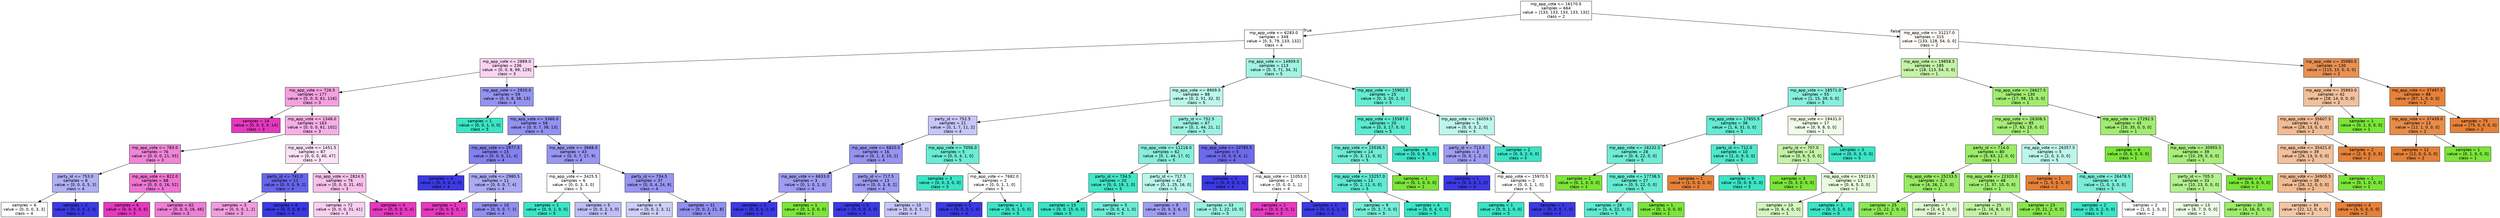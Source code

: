 digraph Tree {
node [shape=box, style="filled", color="black", fontname="helvetica"] ;
edge [fontname="helvetica"] ;
0 [label="mp_app_vote <= 16170.5\nsamples = 664\nvalue = [133, 133, 133, 133, 132]\nclass = 2", fillcolor="#ffffff"] ;
1 [label="mp_app_vote <= 6283.0\nsamples = 349\nvalue = [0, 5, 79, 133, 132]\nclass = 4", fillcolor="#fefeff"] ;
0 -> 1 [labeldistance=2.5, labelangle=45, headlabel="True"] ;
2 [label="mp_app_vote <= 2889.0\nsamples = 236\nvalue = [0, 0, 8, 99, 129]\nclass = 3", fillcolor="#f9d4f1"] ;
1 -> 2 ;
3 [label="mp_app_vote <= 726.5\nsamples = 177\nvalue = [0, 0, 0, 61, 116]\nclass = 3", fillcolor="#f3a1e1"] ;
2 -> 3 ;
4 [label="samples = 14\nvalue = [0, 0, 0, 0, 14]\nclass = 3", fillcolor="#e539c0"] ;
3 -> 4 ;
5 [label="mp_app_vote <= 1348.0\nsamples = 163\nvalue = [0, 0, 0, 61, 102]\nclass = 3", fillcolor="#f5afe6"] ;
3 -> 5 ;
6 [label="mp_app_vote <= 783.0\nsamples = 76\nvalue = [0, 0, 0, 21, 55]\nclass = 3", fillcolor="#ef85d8"] ;
5 -> 6 ;
7 [label="party_id <= 753.0\nsamples = 8\nvalue = [0, 0, 0, 5, 3]\nclass = 4", fillcolor="#b1b0f5"] ;
6 -> 7 ;
8 [label="samples = 6\nvalue = [0, 0, 0, 3, 3]\nclass = 4", fillcolor="#ffffff"] ;
7 -> 8 ;
9 [label="samples = 2\nvalue = [0, 0, 0, 2, 0]\nclass = 4", fillcolor="#3c39e5"] ;
7 -> 9 ;
10 [label="mp_app_vote <= 822.0\nsamples = 68\nvalue = [0, 0, 0, 16, 52]\nclass = 3", fillcolor="#ed76d3"] ;
6 -> 10 ;
11 [label="samples = 6\nvalue = [0, 0, 0, 0, 6]\nclass = 3", fillcolor="#e539c0"] ;
10 -> 11 ;
12 [label="samples = 62\nvalue = [0, 0, 0, 16, 46]\nclass = 3", fillcolor="#ee7ed6"] ;
10 -> 12 ;
13 [label="mp_app_vote <= 1451.5\nsamples = 87\nvalue = [0, 0, 0, 40, 47]\nclass = 3", fillcolor="#fbe2f6"] ;
5 -> 13 ;
14 [label="party_id <= 741.0\nsamples = 11\nvalue = [0, 0, 0, 9, 2]\nclass = 4", fillcolor="#6765eb"] ;
13 -> 14 ;
15 [label="samples = 3\nvalue = [0, 0, 0, 1, 2]\nclass = 3", fillcolor="#f29ce0"] ;
14 -> 15 ;
16 [label="samples = 8\nvalue = [0, 0, 0, 8, 0]\nclass = 4", fillcolor="#3c39e5"] ;
14 -> 16 ;
17 [label="mp_app_vote <= 2824.5\nsamples = 76\nvalue = [0, 0, 0, 31, 45]\nclass = 3", fillcolor="#f7c1eb"] ;
13 -> 17 ;
18 [label="samples = 72\nvalue = [0, 0, 0, 31, 41]\nclass = 3", fillcolor="#f9cff0"] ;
17 -> 18 ;
19 [label="samples = 4\nvalue = [0, 0, 0, 0, 4]\nclass = 3", fillcolor="#e539c0"] ;
17 -> 19 ;
20 [label="mp_app_vote <= 2920.0\nsamples = 59\nvalue = [0, 0, 8, 38, 13]\nclass = 4", fillcolor="#9593f1"] ;
2 -> 20 ;
21 [label="samples = 1\nvalue = [0, 0, 1, 0, 0]\nclass = 5", fillcolor="#39e5c5"] ;
20 -> 21 ;
22 [label="mp_app_vote <= 3360.0\nsamples = 58\nvalue = [0, 0, 7, 38, 13]\nclass = 4", fillcolor="#9391f1"] ;
20 -> 22 ;
23 [label="mp_app_vote <= 2977.5\nsamples = 15\nvalue = [0, 0, 0, 11, 4]\nclass = 4", fillcolor="#8381ee"] ;
22 -> 23 ;
24 [label="samples = 4\nvalue = [0, 0, 0, 4, 0]\nclass = 4", fillcolor="#3c39e5"] ;
23 -> 24 ;
25 [label="mp_app_vote <= 2980.5\nsamples = 11\nvalue = [0, 0, 0, 7, 4]\nclass = 4", fillcolor="#abaaf4"] ;
23 -> 25 ;
26 [label="samples = 1\nvalue = [0, 0, 0, 0, 1]\nclass = 3", fillcolor="#e539c0"] ;
25 -> 26 ;
27 [label="samples = 10\nvalue = [0, 0, 0, 7, 3]\nclass = 4", fillcolor="#908ef0"] ;
25 -> 27 ;
28 [label="mp_app_vote <= 3668.0\nsamples = 43\nvalue = [0, 0, 7, 27, 9]\nclass = 4", fillcolor="#9896f1"] ;
22 -> 28 ;
29 [label="mp_app_vote <= 3425.5\nsamples = 6\nvalue = [0, 0, 3, 3, 0]\nclass = 5", fillcolor="#ffffff"] ;
28 -> 29 ;
30 [label="samples = 1\nvalue = [0, 0, 1, 0, 0]\nclass = 5", fillcolor="#39e5c5"] ;
29 -> 30 ;
31 [label="samples = 5\nvalue = [0, 0, 2, 3, 0]\nclass = 4", fillcolor="#bebdf6"] ;
29 -> 31 ;
32 [label="party_id <= 734.5\nsamples = 37\nvalue = [0, 0, 4, 24, 9]\nclass = 4", fillcolor="#9795f1"] ;
28 -> 32 ;
33 [label="samples = 6\nvalue = [0, 0, 2, 3, 1]\nclass = 4", fillcolor="#cecef8"] ;
32 -> 33 ;
34 [label="samples = 31\nvalue = [0, 0, 2, 21, 8]\nclass = 4", fillcolor="#918ff0"] ;
32 -> 34 ;
35 [label="mp_app_vote <= 14909.0\nsamples = 113\nvalue = [0, 5, 71, 34, 3]\nclass = 5", fillcolor="#a2f3e4"] ;
1 -> 35 ;
36 [label="mp_app_vote <= 8909.5\nsamples = 88\nvalue = [0, 2, 51, 32, 3]\nclass = 5", fillcolor="#bcf6eb"] ;
35 -> 36 ;
37 [label="party_id <= 752.5\nsamples = 21\nvalue = [0, 1, 7, 11, 2]\nclass = 4", fillcolor="#c7c6f8"] ;
36 -> 37 ;
38 [label="mp_app_vote <= 6820.5\nsamples = 16\nvalue = [0, 1, 3, 10, 2]\nclass = 4", fillcolor="#9694f1"] ;
37 -> 38 ;
39 [label="mp_app_vote <= 6633.0\nsamples = 3\nvalue = [0, 1, 0, 2, 0]\nclass = 4", fillcolor="#9e9cf2"] ;
38 -> 39 ;
40 [label="samples = 2\nvalue = [0, 0, 0, 2, 0]\nclass = 4", fillcolor="#3c39e5"] ;
39 -> 40 ;
41 [label="samples = 1\nvalue = [0, 1, 0, 0, 0]\nclass = 1", fillcolor="#7be539"] ;
39 -> 41 ;
42 [label="party_id <= 717.5\nsamples = 13\nvalue = [0, 0, 3, 8, 2]\nclass = 4", fillcolor="#9d9cf2"] ;
38 -> 42 ;
43 [label="samples = 3\nvalue = [0, 0, 0, 3, 0]\nclass = 4", fillcolor="#3c39e5"] ;
42 -> 43 ;
44 [label="samples = 10\nvalue = [0, 0, 3, 5, 2]\nclass = 4", fillcolor="#c7c6f8"] ;
42 -> 44 ;
45 [label="mp_app_vote <= 7056.0\nsamples = 5\nvalue = [0, 0, 4, 1, 0]\nclass = 5", fillcolor="#6aecd4"] ;
37 -> 45 ;
46 [label="samples = 3\nvalue = [0, 0, 3, 0, 0]\nclass = 5", fillcolor="#39e5c5"] ;
45 -> 46 ;
47 [label="mp_app_vote <= 7682.0\nsamples = 2\nvalue = [0, 0, 1, 1, 0]\nclass = 5", fillcolor="#ffffff"] ;
45 -> 47 ;
48 [label="samples = 1\nvalue = [0, 0, 0, 1, 0]\nclass = 4", fillcolor="#3c39e5"] ;
47 -> 48 ;
49 [label="samples = 1\nvalue = [0, 0, 1, 0, 0]\nclass = 5", fillcolor="#39e5c5"] ;
47 -> 49 ;
50 [label="party_id <= 752.5\nsamples = 67\nvalue = [0, 1, 44, 21, 1]\nclass = 5", fillcolor="#9cf2e2"] ;
36 -> 50 ;
51 [label="mp_app_vote <= 11218.0\nsamples = 62\nvalue = [0, 1, 44, 17, 0]\nclass = 5", fillcolor="#88efdc"] ;
50 -> 51 ;
52 [label="party_id <= 734.5\nsamples = 20\nvalue = [0, 0, 19, 1, 0]\nclass = 5", fillcolor="#43e6c8"] ;
51 -> 52 ;
53 [label="samples = 15\nvalue = [0, 0, 15, 0, 0]\nclass = 5", fillcolor="#39e5c5"] ;
52 -> 53 ;
54 [label="samples = 5\nvalue = [0, 0, 4, 1, 0]\nclass = 5", fillcolor="#6aecd4"] ;
52 -> 54 ;
55 [label="party_id <= 717.5\nsamples = 42\nvalue = [0, 1, 25, 16, 0]\nclass = 5", fillcolor="#baf6eb"] ;
51 -> 55 ;
56 [label="samples = 9\nvalue = [0, 0, 3, 6, 0]\nclass = 4", fillcolor="#9e9cf2"] ;
55 -> 56 ;
57 [label="samples = 33\nvalue = [0, 1, 22, 10, 0]\nclass = 5", fillcolor="#98f1e1"] ;
55 -> 57 ;
58 [label="mp_app_vote <= 10785.5\nsamples = 5\nvalue = [0, 0, 0, 4, 1]\nclass = 4", fillcolor="#6d6aec"] ;
50 -> 58 ;
59 [label="samples = 3\nvalue = [0, 0, 0, 3, 0]\nclass = 4", fillcolor="#3c39e5"] ;
58 -> 59 ;
60 [label="mp_app_vote <= 11053.0\nsamples = 2\nvalue = [0, 0, 0, 1, 1]\nclass = 4", fillcolor="#ffffff"] ;
58 -> 60 ;
61 [label="samples = 1\nvalue = [0, 0, 0, 0, 1]\nclass = 3", fillcolor="#e539c0"] ;
60 -> 61 ;
62 [label="samples = 1\nvalue = [0, 0, 0, 1, 0]\nclass = 4", fillcolor="#3c39e5"] ;
60 -> 62 ;
63 [label="mp_app_vote <= 15902.5\nsamples = 25\nvalue = [0, 3, 20, 2, 0]\nclass = 5", fillcolor="#66ebd2"] ;
35 -> 63 ;
64 [label="mp_app_vote <= 15587.0\nsamples = 20\nvalue = [0, 3, 17, 0, 0]\nclass = 5", fillcolor="#5ceacf"] ;
63 -> 64 ;
65 [label="mp_app_vote <= 15536.5\nsamples = 14\nvalue = [0, 3, 11, 0, 0]\nclass = 5", fillcolor="#6fecd5"] ;
64 -> 65 ;
66 [label="mp_app_vote <= 15257.0\nsamples = 13\nvalue = [0, 2, 11, 0, 0]\nclass = 5", fillcolor="#5dead0"] ;
65 -> 66 ;
67 [label="samples = 9\nvalue = [0, 2, 7, 0, 0]\nclass = 5", fillcolor="#72ecd6"] ;
66 -> 67 ;
68 [label="samples = 4\nvalue = [0, 0, 4, 0, 0]\nclass = 5", fillcolor="#39e5c5"] ;
66 -> 68 ;
69 [label="samples = 1\nvalue = [0, 1, 0, 0, 0]\nclass = 1", fillcolor="#7be539"] ;
65 -> 69 ;
70 [label="samples = 6\nvalue = [0, 0, 6, 0, 0]\nclass = 5", fillcolor="#39e5c5"] ;
64 -> 70 ;
71 [label="mp_app_vote <= 16059.5\nsamples = 5\nvalue = [0, 0, 3, 2, 0]\nclass = 5", fillcolor="#bdf6ec"] ;
63 -> 71 ;
72 [label="party_id <= 713.5\nsamples = 3\nvalue = [0, 0, 1, 2, 0]\nclass = 4", fillcolor="#9e9cf2"] ;
71 -> 72 ;
73 [label="samples = 1\nvalue = [0, 0, 0, 1, 0]\nclass = 4", fillcolor="#3c39e5"] ;
72 -> 73 ;
74 [label="mp_app_vote <= 15970.5\nsamples = 2\nvalue = [0, 0, 1, 1, 0]\nclass = 5", fillcolor="#ffffff"] ;
72 -> 74 ;
75 [label="samples = 1\nvalue = [0, 0, 1, 0, 0]\nclass = 5", fillcolor="#39e5c5"] ;
74 -> 75 ;
76 [label="samples = 1\nvalue = [0, 0, 0, 1, 0]\nclass = 4", fillcolor="#3c39e5"] ;
74 -> 76 ;
77 [label="samples = 2\nvalue = [0, 0, 2, 0, 0]\nclass = 5", fillcolor="#39e5c5"] ;
71 -> 77 ;
78 [label="mp_app_vote <= 31217.0\nsamples = 315\nvalue = [133, 128, 54, 0, 0]\nclass = 2", fillcolor="#fefcfa"] ;
0 -> 78 [labeldistance=2.5, labelangle=-45, headlabel="False"] ;
79 [label="mp_app_vote <= 19858.5\nsamples = 185\nvalue = [18, 113, 54, 0, 0]\nclass = 1", fillcolor="#c4f3a6"] ;
78 -> 79 ;
80 [label="mp_app_vote <= 18571.0\nsamples = 55\nvalue = [1, 15, 39, 0, 0]\nclass = 5", fillcolor="#88efdc"] ;
79 -> 80 ;
81 [label="mp_app_vote <= 17855.5\nsamples = 38\nvalue = [1, 6, 31, 0, 0]\nclass = 5", fillcolor="#64ebd2"] ;
80 -> 81 ;
82 [label="mp_app_vote <= 16232.5\nsamples = 28\nvalue = [0, 6, 22, 0, 0]\nclass = 5", fillcolor="#6fecd5"] ;
81 -> 82 ;
83 [label="samples = 1\nvalue = [0, 1, 0, 0, 0]\nclass = 1", fillcolor="#7be539"] ;
82 -> 83 ;
84 [label="mp_app_vote <= 17738.5\nsamples = 27\nvalue = [0, 5, 22, 0, 0]\nclass = 5", fillcolor="#66ebd2"] ;
82 -> 84 ;
85 [label="samples = 26\nvalue = [0, 4, 22, 0, 0]\nclass = 5", fillcolor="#5dead0"] ;
84 -> 85 ;
86 [label="samples = 1\nvalue = [0, 1, 0, 0, 0]\nclass = 1", fillcolor="#7be539"] ;
84 -> 86 ;
87 [label="party_id <= 712.0\nsamples = 10\nvalue = [1, 0, 9, 0, 0]\nclass = 5", fillcolor="#4fe8cb"] ;
81 -> 87 ;
88 [label="samples = 1\nvalue = [1, 0, 0, 0, 0]\nclass = 2", fillcolor="#e58139"] ;
87 -> 88 ;
89 [label="samples = 9\nvalue = [0, 0, 9, 0, 0]\nclass = 5", fillcolor="#39e5c5"] ;
87 -> 89 ;
90 [label="mp_app_vote <= 19431.0\nsamples = 17\nvalue = [0, 9, 8, 0, 0]\nclass = 1", fillcolor="#f0fce9"] ;
80 -> 90 ;
91 [label="party_id <= 707.0\nsamples = 14\nvalue = [0, 9, 5, 0, 0]\nclass = 1", fillcolor="#c4f3a7"] ;
90 -> 91 ;
92 [label="samples = 3\nvalue = [0, 3, 0, 0, 0]\nclass = 1", fillcolor="#7be539"] ;
91 -> 92 ;
93 [label="mp_app_vote <= 19213.5\nsamples = 11\nvalue = [0, 6, 5, 0, 0]\nclass = 1", fillcolor="#e9fbde"] ;
91 -> 93 ;
94 [label="samples = 10\nvalue = [0, 6, 4, 0, 0]\nclass = 1", fillcolor="#d3f6bd"] ;
93 -> 94 ;
95 [label="samples = 1\nvalue = [0, 0, 1, 0, 0]\nclass = 5", fillcolor="#39e5c5"] ;
93 -> 95 ;
96 [label="samples = 3\nvalue = [0, 0, 3, 0, 0]\nclass = 5", fillcolor="#39e5c5"] ;
90 -> 96 ;
97 [label="mp_app_vote <= 26627.5\nsamples = 130\nvalue = [17, 98, 15, 0, 0]\nclass = 1", fillcolor="#a0ec71"] ;
79 -> 97 ;
98 [label="mp_app_vote <= 26308.5\nsamples = 85\nvalue = [7, 63, 15, 0, 0]\nclass = 1", fillcolor="#a4ed77"] ;
97 -> 98 ;
99 [label="party_id <= 714.0\nsamples = 80\nvalue = [5, 63, 12, 0, 0]\nclass = 1", fillcolor="#9cec6a"] ;
98 -> 99 ;
100 [label="mp_app_vote <= 25233.5\nsamples = 32\nvalue = [4, 26, 2, 0, 0]\nclass = 1", fillcolor="#97eb63"] ;
99 -> 100 ;
101 [label="samples = 25\nvalue = [1, 22, 2, 0, 0]\nclass = 1", fillcolor="#8ce853"] ;
100 -> 101 ;
102 [label="samples = 7\nvalue = [3, 4, 0, 0, 0]\nclass = 1", fillcolor="#def8ce"] ;
100 -> 102 ;
103 [label="mp_app_vote <= 22320.0\nsamples = 48\nvalue = [1, 37, 10, 0, 0]\nclass = 1", fillcolor="#a1ed72"] ;
99 -> 103 ;
104 [label="samples = 25\nvalue = [1, 16, 8, 0, 0]\nclass = 1", fillcolor="#c1f3a2"] ;
103 -> 104 ;
105 [label="samples = 23\nvalue = [0, 21, 2, 0, 0]\nclass = 1", fillcolor="#88e74c"] ;
103 -> 105 ;
106 [label="mp_app_vote <= 26357.5\nsamples = 5\nvalue = [2, 0, 3, 0, 0]\nclass = 5", fillcolor="#bdf6ec"] ;
98 -> 106 ;
107 [label="samples = 1\nvalue = [1, 0, 0, 0, 0]\nclass = 2", fillcolor="#e58139"] ;
106 -> 107 ;
108 [label="mp_app_vote <= 26478.5\nsamples = 4\nvalue = [1, 0, 3, 0, 0]\nclass = 5", fillcolor="#7beed8"] ;
106 -> 108 ;
109 [label="samples = 2\nvalue = [0, 0, 2, 0, 0]\nclass = 5", fillcolor="#39e5c5"] ;
108 -> 109 ;
110 [label="samples = 2\nvalue = [1, 0, 1, 0, 0]\nclass = 2", fillcolor="#ffffff"] ;
108 -> 110 ;
111 [label="mp_app_vote <= 27292.5\nsamples = 45\nvalue = [10, 35, 0, 0, 0]\nclass = 1", fillcolor="#a1ec72"] ;
97 -> 111 ;
112 [label="samples = 6\nvalue = [0, 6, 0, 0, 0]\nclass = 1", fillcolor="#7be539"] ;
111 -> 112 ;
113 [label="mp_app_vote <= 30955.5\nsamples = 39\nvalue = [10, 29, 0, 0, 0]\nclass = 1", fillcolor="#a9ee7d"] ;
111 -> 113 ;
114 [label="party_id <= 705.5\nsamples = 33\nvalue = [10, 23, 0, 0, 0]\nclass = 1", fillcolor="#b4f08f"] ;
113 -> 114 ;
115 [label="samples = 13\nvalue = [6, 7, 0, 0, 0]\nclass = 1", fillcolor="#ecfbe3"] ;
114 -> 115 ;
116 [label="samples = 20\nvalue = [4, 16, 0, 0, 0]\nclass = 1", fillcolor="#9cec6a"] ;
114 -> 116 ;
117 [label="samples = 6\nvalue = [0, 6, 0, 0, 0]\nclass = 1", fillcolor="#7be539"] ;
113 -> 117 ;
118 [label="mp_app_vote <= 35980.5\nsamples = 130\nvalue = [115, 15, 0, 0, 0]\nclass = 2", fillcolor="#e89153"] ;
78 -> 118 ;
119 [label="mp_app_vote <= 35893.0\nsamples = 42\nvalue = [28, 14, 0, 0, 0]\nclass = 2", fillcolor="#f2c09c"] ;
118 -> 119 ;
120 [label="mp_app_vote <= 35607.5\nsamples = 41\nvalue = [28, 13, 0, 0, 0]\nclass = 2", fillcolor="#f1bc95"] ;
119 -> 120 ;
121 [label="mp_app_vote <= 35421.0\nsamples = 39\nvalue = [26, 13, 0, 0, 0]\nclass = 2", fillcolor="#f2c09c"] ;
120 -> 121 ;
122 [label="mp_app_vote <= 34905.5\nsamples = 38\nvalue = [26, 12, 0, 0, 0]\nclass = 2", fillcolor="#f1bb94"] ;
121 -> 122 ;
123 [label="samples = 34\nvalue = [22, 12, 0, 0, 0]\nclass = 2", fillcolor="#f3c6a5"] ;
122 -> 123 ;
124 [label="samples = 4\nvalue = [4, 0, 0, 0, 0]\nclass = 2", fillcolor="#e58139"] ;
122 -> 124 ;
125 [label="samples = 1\nvalue = [0, 1, 0, 0, 0]\nclass = 1", fillcolor="#7be539"] ;
121 -> 125 ;
126 [label="samples = 2\nvalue = [2, 0, 0, 0, 0]\nclass = 2", fillcolor="#e58139"] ;
120 -> 126 ;
127 [label="samples = 1\nvalue = [0, 1, 0, 0, 0]\nclass = 1", fillcolor="#7be539"] ;
119 -> 127 ;
128 [label="mp_app_vote <= 37497.5\nsamples = 88\nvalue = [87, 1, 0, 0, 0]\nclass = 2", fillcolor="#e5823b"] ;
118 -> 128 ;
129 [label="mp_app_vote <= 37439.0\nsamples = 13\nvalue = [12, 1, 0, 0, 0]\nclass = 2", fillcolor="#e78c49"] ;
128 -> 129 ;
130 [label="samples = 12\nvalue = [12, 0, 0, 0, 0]\nclass = 2", fillcolor="#e58139"] ;
129 -> 130 ;
131 [label="samples = 1\nvalue = [0, 1, 0, 0, 0]\nclass = 1", fillcolor="#7be539"] ;
129 -> 131 ;
132 [label="samples = 75\nvalue = [75, 0, 0, 0, 0]\nclass = 2", fillcolor="#e58139"] ;
128 -> 132 ;
}